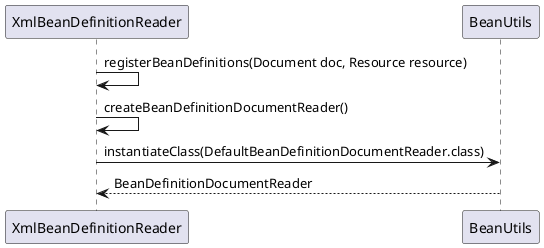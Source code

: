 @startuml
XmlBeanDefinitionReader -> XmlBeanDefinitionReader: registerBeanDefinitions(Document doc, Resource resource)
XmlBeanDefinitionReader -> XmlBeanDefinitionReader: createBeanDefinitionDocumentReader()
XmlBeanDefinitionReader -> BeanUtils: instantiateClass(DefaultBeanDefinitionDocumentReader.class)
XmlBeanDefinitionReader <-- BeanUtils: BeanDefinitionDocumentReader
@enduml